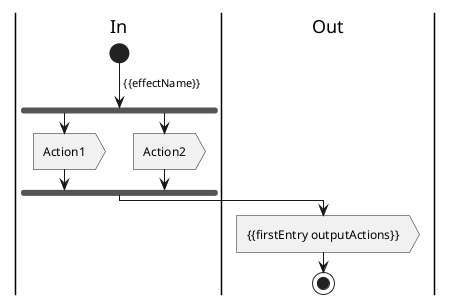 @startuml
|In|
start
-> {{effectName}};
fork
:Action1>
fork again
:Action2>
end fork
|Out|
:{{firstEntry outputActions}}>
stop
@enduml
